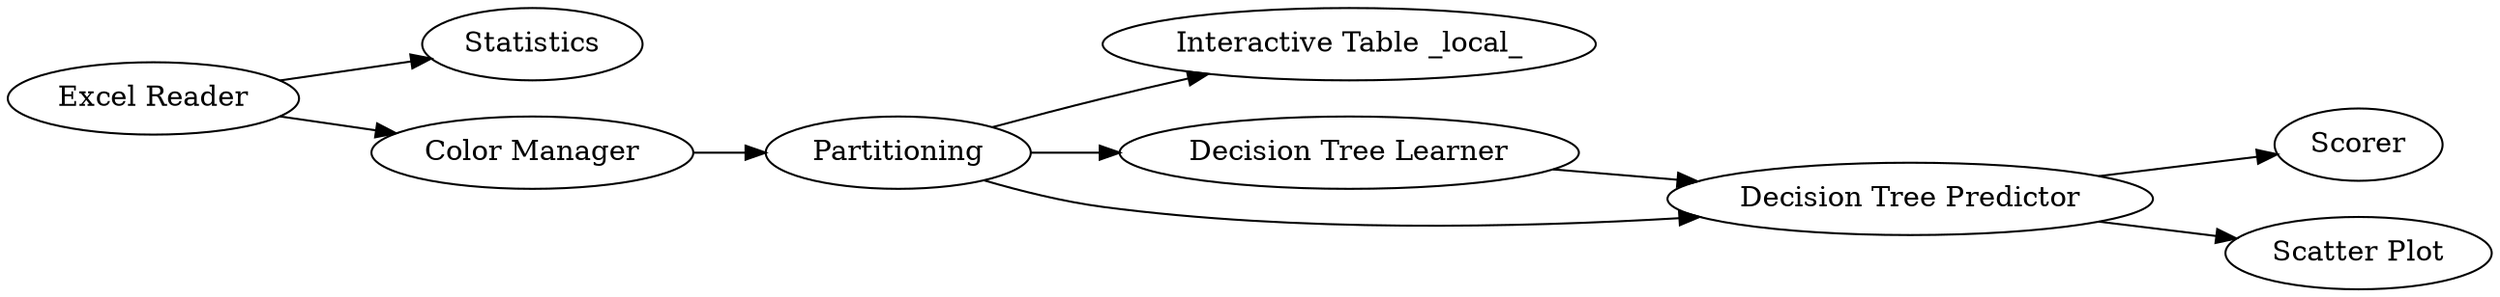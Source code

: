digraph {
	"-2766806294758121213_8" [label="Interactive Table _local_"]
	"-2766806294758121213_6" [label=Scorer]
	"-2766806294758121213_7" [label=Statistics]
	"-2766806294758121213_4" [label="Decision Tree Learner"]
	"-2766806294758121213_2" [label="Color Manager"]
	"-2766806294758121213_3" [label=Partitioning]
	"-2766806294758121213_1" [label="Excel Reader"]
	"-2766806294758121213_9" [label="Scatter Plot"]
	"-2766806294758121213_5" [label="Decision Tree Predictor"]
	"-2766806294758121213_3" -> "-2766806294758121213_8"
	"-2766806294758121213_5" -> "-2766806294758121213_9"
	"-2766806294758121213_2" -> "-2766806294758121213_3"
	"-2766806294758121213_3" -> "-2766806294758121213_5"
	"-2766806294758121213_1" -> "-2766806294758121213_7"
	"-2766806294758121213_1" -> "-2766806294758121213_2"
	"-2766806294758121213_5" -> "-2766806294758121213_6"
	"-2766806294758121213_3" -> "-2766806294758121213_4"
	"-2766806294758121213_4" -> "-2766806294758121213_5"
	rankdir=LR
}
